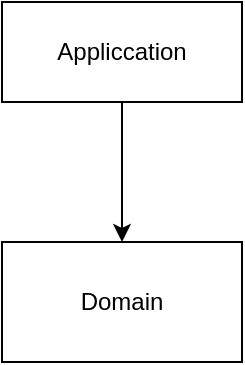 <mxfile version="20.5.3" type="github">
  <diagram id="pgkB5IXj8RQIM3OsNyVG" name="Page-1">
    <mxGraphModel dx="1422" dy="766" grid="1" gridSize="10" guides="1" tooltips="1" connect="1" arrows="1" fold="1" page="1" pageScale="1" pageWidth="850" pageHeight="1100" math="0" shadow="0">
      <root>
        <mxCell id="0" />
        <mxCell id="1" parent="0" />
        <mxCell id="V3O5ubJocrIwiBx4Y_ym-1" value="Domain" style="rounded=0;whiteSpace=wrap;html=1;" vertex="1" parent="1">
          <mxGeometry x="365" y="360" width="120" height="60" as="geometry" />
        </mxCell>
        <mxCell id="V3O5ubJocrIwiBx4Y_ym-4" value="" style="edgeStyle=orthogonalEdgeStyle;rounded=0;orthogonalLoop=1;jettySize=auto;html=1;" edge="1" parent="1" source="V3O5ubJocrIwiBx4Y_ym-3" target="V3O5ubJocrIwiBx4Y_ym-1">
          <mxGeometry relative="1" as="geometry" />
        </mxCell>
        <mxCell id="V3O5ubJocrIwiBx4Y_ym-3" value="Appliccation" style="rounded=0;whiteSpace=wrap;html=1;" vertex="1" parent="1">
          <mxGeometry x="365" y="240" width="120" height="50" as="geometry" />
        </mxCell>
      </root>
    </mxGraphModel>
  </diagram>
</mxfile>

